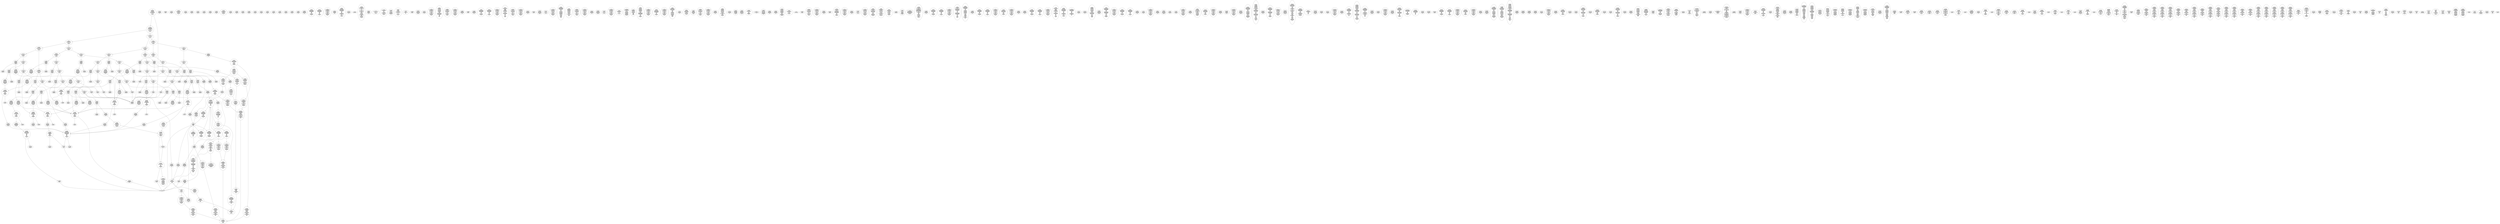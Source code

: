/* Generated by GvGen v.1.0 (https://www.github.com/stricaud/gvgen) */

digraph G {
compound=true;
   node1 [label="[anywhere]"];
   node2 [label="# 0x0
PUSHX Data
PUSHX Data
MSTORE
PUSHX LogicData
CALLDATASIZE
LT
PUSHX Data
JUMPI
"];
   node3 [label="# 0xd
PUSHX Data
CALLDATALOAD
PUSHX BitData
SHR
PUSHX LogicData
GT
PUSHX Data
JUMPI
"];
   node4 [label="# 0x1e
PUSHX LogicData
GT
PUSHX Data
JUMPI
"];
   node5 [label="# 0x29
PUSHX LogicData
GT
PUSHX Data
JUMPI
"];
   node6 [label="# 0x34
PUSHX LogicData
EQ
PUSHX Data
JUMPI
"];
   node7 [label="# 0x3f
PUSHX LogicData
EQ
PUSHX Data
JUMPI
"];
   node8 [label="# 0x4a
PUSHX LogicData
EQ
PUSHX Data
JUMPI
"];
   node9 [label="# 0x55
PUSHX LogicData
EQ
PUSHX Data
JUMPI
"];
   node10 [label="# 0x60
PUSHX Data
JUMP
"];
   node11 [label="# 0x64
JUMPDEST
PUSHX LogicData
EQ
PUSHX Data
JUMPI
"];
   node12 [label="# 0x70
PUSHX LogicData
EQ
PUSHX Data
JUMPI
"];
   node13 [label="# 0x7b
PUSHX LogicData
EQ
PUSHX Data
JUMPI
"];
   node14 [label="# 0x86
PUSHX LogicData
EQ
PUSHX Data
JUMPI
"];
   node15 [label="# 0x91
PUSHX Data
JUMP
"];
   node16 [label="# 0x95
JUMPDEST
PUSHX LogicData
GT
PUSHX Data
JUMPI
"];
   node17 [label="# 0xa1
PUSHX LogicData
EQ
PUSHX Data
JUMPI
"];
   node18 [label="# 0xac
PUSHX LogicData
EQ
PUSHX Data
JUMPI
"];
   node19 [label="# 0xb7
PUSHX LogicData
EQ
PUSHX Data
JUMPI
"];
   node20 [label="# 0xc2
PUSHX LogicData
EQ
PUSHX Data
JUMPI
"];
   node21 [label="# 0xcd
PUSHX Data
JUMP
"];
   node22 [label="# 0xd1
JUMPDEST
PUSHX LogicData
EQ
PUSHX Data
JUMPI
"];
   node23 [label="# 0xdd
PUSHX LogicData
EQ
PUSHX Data
JUMPI
"];
   node24 [label="# 0xe8
PUSHX LogicData
EQ
PUSHX Data
JUMPI
"];
   node25 [label="# 0xf3
PUSHX Data
JUMP
"];
   node26 [label="# 0xf7
JUMPDEST
PUSHX LogicData
GT
PUSHX Data
JUMPI
"];
   node27 [label="# 0x103
PUSHX LogicData
GT
PUSHX Data
JUMPI
"];
   node28 [label="# 0x10e
PUSHX LogicData
EQ
PUSHX Data
JUMPI
"];
   node29 [label="# 0x119
PUSHX LogicData
EQ
PUSHX Data
JUMPI
"];
   node30 [label="# 0x124
PUSHX LogicData
EQ
PUSHX Data
JUMPI
"];
   node31 [label="# 0x12f
PUSHX LogicData
EQ
PUSHX Data
JUMPI
"];
   node32 [label="# 0x13a
PUSHX Data
JUMP
"];
   node33 [label="# 0x13e
JUMPDEST
PUSHX LogicData
EQ
PUSHX Data
JUMPI
"];
   node34 [label="# 0x14a
PUSHX LogicData
EQ
PUSHX Data
JUMPI
"];
   node35 [label="# 0x155
PUSHX LogicData
EQ
PUSHX Data
JUMPI
"];
   node36 [label="# 0x160
PUSHX LogicData
EQ
PUSHX Data
JUMPI
"];
   node37 [label="# 0x16b
PUSHX Data
JUMP
"];
   node38 [label="# 0x16f
JUMPDEST
PUSHX LogicData
GT
PUSHX Data
JUMPI
"];
   node39 [label="# 0x17b
PUSHX LogicData
EQ
PUSHX Data
JUMPI
"];
   node40 [label="# 0x186
PUSHX LogicData
EQ
PUSHX Data
JUMPI
"];
   node41 [label="# 0x191
PUSHX LogicData
EQ
PUSHX Data
JUMPI
"];
   node42 [label="# 0x19c
PUSHX LogicData
EQ
PUSHX Data
JUMPI
"];
   node43 [label="# 0x1a7
PUSHX Data
JUMP
"];
   node44 [label="# 0x1ab
JUMPDEST
PUSHX LogicData
EQ
PUSHX Data
JUMPI
"];
   node45 [label="# 0x1b7
PUSHX LogicData
EQ
PUSHX Data
JUMPI
"];
   node46 [label="# 0x1c2
PUSHX LogicData
EQ
PUSHX Data
JUMPI
"];
   node47 [label="# 0x1cd
JUMPDEST
PUSHX Data
REVERT
"];
   node48 [label="# 0x1d2
JUMPDEST
CALLVALUE
ISZERO
PUSHX Data
JUMPI
"];
   node49 [label="# 0x1da
PUSHX Data
REVERT
"];
   node50 [label="# 0x1de
JUMPDEST
PUSHX Data
PUSHX Data
CALLDATASIZE
PUSHX Data
PUSHX Data
JUMP
"];
   node51 [label="# 0x1ed
JUMPDEST
PUSHX Data
JUMP
"];
   node52 [label="# 0x1f2
JUMPDEST
STOP
"];
   node53 [label="# 0x1f4
JUMPDEST
CALLVALUE
ISZERO
PUSHX Data
JUMPI
"];
   node54 [label="# 0x1fc
PUSHX Data
REVERT
"];
   node55 [label="# 0x200
JUMPDEST
PUSHX Data
PUSHX Data
CALLDATASIZE
PUSHX Data
PUSHX Data
JUMP
"];
   node56 [label="# 0x20f
JUMPDEST
PUSHX Data
JUMP
"];
   node57 [label="# 0x214
JUMPDEST
PUSHX MemData
MLOAD
PUSHX Data
PUSHX Data
JUMP
"];
   node58 [label="# 0x221
JUMPDEST
PUSHX MemData
MLOAD
SUB
RETURN
"];
   node59 [label="# 0x22a
JUMPDEST
CALLVALUE
ISZERO
PUSHX Data
JUMPI
"];
   node60 [label="# 0x232
PUSHX Data
REVERT
"];
   node61 [label="# 0x236
JUMPDEST
PUSHX Data
PUSHX Data
JUMP
"];
   node62 [label="# 0x23f
JUMPDEST
PUSHX MemData
MLOAD
PUSHX Data
PUSHX Data
JUMP
"];
   node63 [label="# 0x24c
JUMPDEST
CALLVALUE
ISZERO
PUSHX Data
JUMPI
"];
   node64 [label="# 0x254
PUSHX Data
REVERT
"];
   node65 [label="# 0x258
JUMPDEST
PUSHX Data
PUSHX Data
CALLDATASIZE
PUSHX Data
PUSHX Data
JUMP
"];
   node66 [label="# 0x267
JUMPDEST
PUSHX Data
JUMP
"];
   node67 [label="# 0x26c
JUMPDEST
PUSHX MemData
MLOAD
PUSHX Data
PUSHX Data
JUMP
"];
   node68 [label="# 0x279
JUMPDEST
CALLVALUE
ISZERO
PUSHX Data
JUMPI
"];
   node69 [label="# 0x281
PUSHX Data
REVERT
"];
   node70 [label="# 0x285
JUMPDEST
PUSHX Data
PUSHX Data
CALLDATASIZE
PUSHX Data
PUSHX Data
JUMP
"];
   node71 [label="# 0x294
JUMPDEST
PUSHX Data
JUMP
"];
   node72 [label="# 0x299
JUMPDEST
CALLVALUE
ISZERO
PUSHX Data
JUMPI
"];
   node73 [label="# 0x2a1
PUSHX Data
REVERT
"];
   node74 [label="# 0x2a5
JUMPDEST
PUSHX Data
PUSHX Data
CALLDATASIZE
PUSHX Data
PUSHX Data
JUMP
"];
   node75 [label="# 0x2b4
JUMPDEST
PUSHX Data
JUMP
"];
   node76 [label="# 0x2b9
JUMPDEST
CALLVALUE
ISZERO
PUSHX Data
JUMPI
"];
   node77 [label="# 0x2c1
PUSHX Data
REVERT
"];
   node78 [label="# 0x2c5
JUMPDEST
PUSHX Data
PUSHX Data
JUMP
"];
   node79 [label="# 0x2ce
JUMPDEST
PUSHX MemData
MLOAD
PUSHX Data
PUSHX Data
JUMP
"];
   node80 [label="# 0x2db
JUMPDEST
CALLVALUE
ISZERO
PUSHX Data
JUMPI
"];
   node81 [label="# 0x2e3
PUSHX Data
REVERT
"];
   node82 [label="# 0x2e7
JUMPDEST
PUSHX Data
PUSHX Data
CALLDATASIZE
PUSHX Data
PUSHX Data
JUMP
"];
   node83 [label="# 0x2f6
JUMPDEST
PUSHX Data
JUMP
"];
   node84 [label="# 0x2fb
JUMPDEST
CALLVALUE
ISZERO
PUSHX Data
JUMPI
"];
   node85 [label="# 0x303
PUSHX Data
REVERT
"];
   node86 [label="# 0x307
JUMPDEST
PUSHX Data
PUSHX Data
CALLDATASIZE
PUSHX Data
PUSHX Data
JUMP
"];
   node87 [label="# 0x316
JUMPDEST
PUSHX Data
JUMP
"];
   node88 [label="# 0x31b
JUMPDEST
CALLVALUE
ISZERO
PUSHX Data
JUMPI
"];
   node89 [label="# 0x323
PUSHX Data
REVERT
"];
   node90 [label="# 0x327
JUMPDEST
PUSHX Data
PUSHX Data
CALLDATASIZE
PUSHX Data
PUSHX Data
JUMP
"];
   node91 [label="# 0x336
JUMPDEST
PUSHX Data
JUMP
"];
   node92 [label="# 0x33b
JUMPDEST
PUSHX MemData
MLOAD
PUSHX Data
PUSHX Data
JUMP
"];
   node93 [label="# 0x349
JUMPDEST
CALLVALUE
ISZERO
PUSHX Data
JUMPI
"];
   node94 [label="# 0x351
PUSHX Data
REVERT
"];
   node95 [label="# 0x355
JUMPDEST
PUSHX Data
PUSHX Data
CALLDATASIZE
PUSHX Data
PUSHX Data
JUMP
"];
   node96 [label="# 0x364
JUMPDEST
PUSHX Data
JUMP
"];
   node97 [label="# 0x369
JUMPDEST
CALLVALUE
ISZERO
PUSHX Data
JUMPI
"];
   node98 [label="# 0x371
PUSHX Data
REVERT
"];
   node99 [label="# 0x375
JUMPDEST
PUSHX Data
PUSHX Data
CALLDATASIZE
PUSHX Data
PUSHX Data
JUMP
"];
   node100 [label="# 0x384
JUMPDEST
PUSHX Data
JUMP
"];
   node101 [label="# 0x389
JUMPDEST
CALLVALUE
ISZERO
PUSHX Data
JUMPI
"];
   node102 [label="# 0x391
PUSHX Data
REVERT
"];
   node103 [label="# 0x395
JUMPDEST
PUSHX Data
PUSHX Data
JUMP
"];
   node104 [label="# 0x39e
JUMPDEST
CALLVALUE
ISZERO
PUSHX Data
JUMPI
"];
   node105 [label="# 0x3a6
PUSHX Data
REVERT
"];
   node106 [label="# 0x3aa
JUMPDEST
PUSHX Data
PUSHX Data
CALLDATASIZE
PUSHX Data
PUSHX Data
JUMP
"];
   node107 [label="# 0x3b9
JUMPDEST
PUSHX Data
JUMP
"];
   node108 [label="# 0x3be
JUMPDEST
CALLVALUE
ISZERO
PUSHX Data
JUMPI
"];
   node109 [label="# 0x3c6
PUSHX Data
REVERT
"];
   node110 [label="# 0x3ca
JUMPDEST
PUSHX Data
PUSHX Data
JUMP
"];
   node111 [label="# 0x3d3
JUMPDEST
CALLVALUE
ISZERO
PUSHX Data
JUMPI
"];
   node112 [label="# 0x3db
PUSHX Data
REVERT
"];
   node113 [label="# 0x3df
JUMPDEST
PUSHX Data
PUSHX Data
CALLDATASIZE
PUSHX Data
PUSHX Data
JUMP
"];
   node114 [label="# 0x3ee
JUMPDEST
PUSHX Data
JUMP
"];
   node115 [label="# 0x3f3
JUMPDEST
CALLVALUE
ISZERO
PUSHX Data
JUMPI
"];
   node116 [label="# 0x3fb
PUSHX Data
REVERT
"];
   node117 [label="# 0x3ff
JUMPDEST
PUSHX Data
PUSHX Data
JUMP
"];
   node118 [label="# 0x408
JUMPDEST
CALLVALUE
ISZERO
PUSHX Data
JUMPI
"];
   node119 [label="# 0x410
PUSHX Data
REVERT
"];
   node120 [label="# 0x414
JUMPDEST
PUSHX Data
PUSHX Data
JUMP
"];
   node121 [label="# 0x41d
JUMPDEST
PUSHX Data
PUSHX Data
JUMP
"];
   node122 [label="# 0x425
JUMPDEST
CALLVALUE
ISZERO
PUSHX Data
JUMPI
"];
   node123 [label="# 0x42d
PUSHX Data
REVERT
"];
   node124 [label="# 0x431
JUMPDEST
PUSHX Data
PUSHX Data
JUMP
"];
   node125 [label="# 0x43a
JUMPDEST
CALLVALUE
ISZERO
PUSHX Data
JUMPI
"];
   node126 [label="# 0x442
PUSHX Data
REVERT
"];
   node127 [label="# 0x446
JUMPDEST
PUSHX Data
PUSHX Data
CALLDATASIZE
PUSHX Data
PUSHX Data
JUMP
"];
   node128 [label="# 0x455
JUMPDEST
PUSHX Data
JUMP
"];
   node129 [label="# 0x45a
JUMPDEST
CALLVALUE
ISZERO
PUSHX Data
JUMPI
"];
   node130 [label="# 0x462
PUSHX Data
REVERT
"];
   node131 [label="# 0x466
JUMPDEST
PUSHX Data
PUSHX Data
CALLDATASIZE
PUSHX Data
PUSHX Data
JUMP
"];
   node132 [label="# 0x475
JUMPDEST
PUSHX Data
JUMP
"];
   node133 [label="# 0x47a
JUMPDEST
CALLVALUE
ISZERO
PUSHX Data
JUMPI
"];
   node134 [label="# 0x482
PUSHX Data
REVERT
"];
   node135 [label="# 0x486
JUMPDEST
PUSHX Data
PUSHX Data
JUMP
"];
   node136 [label="# 0x48f
JUMPDEST
CALLVALUE
ISZERO
PUSHX Data
JUMPI
"];
   node137 [label="# 0x497
PUSHX Data
REVERT
"];
   node138 [label="# 0x49b
JUMPDEST
PUSHX Data
PUSHX Data
JUMP
"];
   node139 [label="# 0x4a4
JUMPDEST
CALLVALUE
ISZERO
PUSHX Data
JUMPI
"];
   node140 [label="# 0x4ac
PUSHX Data
REVERT
"];
   node141 [label="# 0x4b0
JUMPDEST
PUSHX Data
PUSHX Data
CALLDATASIZE
PUSHX Data
PUSHX Data
JUMP
"];
   node142 [label="# 0x4bf
JUMPDEST
PUSHX Data
JUMP
"];
   node143 [label="# 0x4c4
JUMPDEST
CALLVALUE
ISZERO
PUSHX Data
JUMPI
"];
   node144 [label="# 0x4cc
PUSHX Data
REVERT
"];
   node145 [label="# 0x4d0
JUMPDEST
PUSHX Data
PUSHX Data
CALLDATASIZE
PUSHX Data
PUSHX Data
JUMP
"];
   node146 [label="# 0x4df
JUMPDEST
PUSHX Data
JUMP
"];
   node147 [label="# 0x4e4
JUMPDEST
CALLVALUE
ISZERO
PUSHX Data
JUMPI
"];
   node148 [label="# 0x4ec
PUSHX Data
REVERT
"];
   node149 [label="# 0x4f0
JUMPDEST
PUSHX Data
PUSHX Data
CALLDATASIZE
PUSHX Data
PUSHX Data
JUMP
"];
   node150 [label="# 0x4ff
JUMPDEST
PUSHX Data
JUMP
"];
   node151 [label="# 0x504
JUMPDEST
CALLVALUE
ISZERO
PUSHX Data
JUMPI
"];
   node152 [label="# 0x50c
PUSHX Data
REVERT
"];
   node153 [label="# 0x510
JUMPDEST
PUSHX Data
PUSHX Data
CALLDATASIZE
PUSHX Data
PUSHX Data
JUMP
"];
   node154 [label="# 0x51f
JUMPDEST
PUSHX Data
JUMP
"];
   node155 [label="# 0x524
JUMPDEST
CALLVALUE
ISZERO
PUSHX Data
JUMPI
"];
   node156 [label="# 0x52c
PUSHX Data
REVERT
"];
   node157 [label="# 0x530
JUMPDEST
PUSHX Data
PUSHX Data
CALLDATASIZE
PUSHX Data
PUSHX Data
JUMP
"];
   node158 [label="# 0x53f
JUMPDEST
PUSHX Data
JUMP
"];
   node159 [label="# 0x544
JUMPDEST
CALLVALUE
ISZERO
PUSHX Data
JUMPI
"];
   node160 [label="# 0x54c
PUSHX Data
REVERT
"];
   node161 [label="# 0x550
JUMPDEST
PUSHX Data
PUSHX Data
CALLDATASIZE
PUSHX Data
PUSHX Data
JUMP
"];
   node162 [label="# 0x55f
JUMPDEST
PUSHX Data
JUMP
"];
   node163 [label="# 0x564
JUMPDEST
PUSHX Data
PUSHX Data
JUMP
"];
   node164 [label="# 0x56c
JUMPDEST
PUSHX ArithData
PUSHX BitData
PUSHX BitData
SHL
SUB
AND
PUSHX Data
PUSHX Data
JUMP
"];
   node165 [label="# 0x57d
JUMPDEST
PUSHX ArithData
PUSHX BitData
PUSHX BitData
SHL
SUB
AND
EQ
PUSHX Data
JUMPI
"];
   node166 [label="# 0x58c
PUSHX MemData
MLOAD
PUSHX BitData
PUSHX BitData
SHL
MSTORE
PUSHX ArithData
ADD
PUSHX Data
PUSHX Data
JUMP
"];
   node167 [label="# 0x5a3
JUMPDEST
PUSHX MemData
MLOAD
SUB
REVERT
"];
   node168 [label="# 0x5ac
JUMPDEST
PUSHX Data
SSTORE
JUMP
"];
   node169 [label="# 0x5b1
JUMPDEST
PUSHX Data
PUSHX ArithData
PUSHX BitData
PUSHX BitData
SHL
SUB
NOT
AND
PUSHX BitData
PUSHX BitData
SHL
EQ
PUSHX Data
JUMPI
"];
   node170 [label="# 0x5cd
PUSHX Data
PUSHX Data
JUMP
"];
   node171 [label="# 0x5d6
JUMPDEST
"];
   node172 [label="# 0x5d9
JUMPDEST
JUMP
"];
   node173 [label="# 0x5de
JUMPDEST
PUSHX Data
PUSHX StorData
SLOAD
PUSHX Data
PUSHX Data
JUMP
"];
   node174 [label="# 0x5ed
JUMPDEST
PUSHX ArithData
ADD
PUSHX ArithData
DIV
MUL
PUSHX ArithData
ADD
PUSHX MemData
MLOAD
ADD
PUSHX Data
MSTORE
MSTORE
PUSHX ArithData
ADD
SLOAD
PUSHX Data
PUSHX Data
JUMP
"];
   node175 [label="# 0x619
JUMPDEST
ISZERO
PUSHX Data
JUMPI
"];
   node176 [label="# 0x620
PUSHX LogicData
LT
PUSHX Data
JUMPI
"];
   node177 [label="# 0x628
PUSHX ArithData
SLOAD
DIV
MUL
MSTORE
PUSHX ArithData
ADD
PUSHX Data
JUMP
"];
   node178 [label="# 0x63b
JUMPDEST
ADD
PUSHX Data
MSTORE
PUSHX Data
PUSHX Data
SHA3
"];
   node179 [label="# 0x649
JUMPDEST
SLOAD
MSTORE
PUSHX ArithData
ADD
PUSHX ArithData
ADD
GT
PUSHX Data
JUMPI
"];
   node180 [label="# 0x65d
SUB
PUSHX BitData
AND
ADD
"];
   node181 [label="# 0x666
JUMPDEST
JUMP
"];
   node182 [label="# 0x670
JUMPDEST
PUSHX Data
PUSHX Data
PUSHX Data
JUMP
"];
   node183 [label="# 0x67b
JUMPDEST
PUSHX Data
JUMPI
"];
   node184 [label="# 0x680
PUSHX MemData
MLOAD
PUSHX BitData
PUSHX BitData
SHL
MSTORE
PUSHX ArithData
ADD
PUSHX Data
PUSHX Data
JUMP
"];
   node185 [label="# 0x697
JUMPDEST
PUSHX Data
MSTORE
PUSHX Data
PUSHX Data
MSTORE
PUSHX Data
SHA3
SLOAD
PUSHX ArithData
PUSHX BitData
PUSHX BitData
SHL
SUB
AND
JUMP
"];
   node186 [label="# 0x6b3
JUMPDEST
PUSHX StorData
SLOAD
PUSHX BitData
PUSHX BitData
SHL
DIV
PUSHX BitData
AND
PUSHX Data
JUMPI
"];
   node187 [label="# 0x6c5
PUSHX MemData
MLOAD
PUSHX BitData
PUSHX BitData
SHL
MSTORE
PUSHX ArithData
ADD
PUSHX Data
PUSHX Data
JUMP
"];
   node188 [label="# 0x6dc
JUMPDEST
PUSHX Data
PUSHX Data
JUMP
"];
   node189 [label="# 0x6e6
JUMPDEST
JUMP
"];
   node190 [label="# 0x6ea
JUMPDEST
PUSHX Data
PUSHX Data
JUMP
"];
   node191 [label="# 0x6f2
JUMPDEST
PUSHX ArithData
PUSHX BitData
PUSHX BitData
SHL
SUB
AND
PUSHX Data
PUSHX Data
JUMP
"];
   node192 [label="# 0x703
JUMPDEST
PUSHX ArithData
PUSHX BitData
PUSHX BitData
SHL
SUB
AND
EQ
PUSHX Data
JUMPI
"];
   node193 [label="# 0x712
PUSHX MemData
MLOAD
PUSHX BitData
PUSHX BitData
SHL
MSTORE
PUSHX ArithData
ADD
PUSHX Data
PUSHX Data
JUMP
"];
   node194 [label="# 0x729
JUMPDEST
PUSHX StorData
SLOAD
ISZERO
ISZERO
PUSHX BitData
PUSHX BitData
SHL
MUL
PUSHX BitData
PUSHX BitData
SHL
NOT
AND
OR
SSTORE
JUMP
"];
   node195 [label="# 0x747
JUMPDEST
PUSHX StorData
SLOAD
JUMP
"];
   node196 [label="# 0x74d
JUMPDEST
PUSHX StorData
SLOAD
PUSHX BitData
PUSHX BitData
SHL
DIV
PUSHX BitData
AND
PUSHX Data
JUMPI
"];
   node197 [label="# 0x75f
PUSHX MemData
MLOAD
PUSHX BitData
PUSHX BitData
SHL
MSTORE
PUSHX ArithData
ADD
PUSHX Data
PUSHX Data
JUMP
"];
   node198 [label="# 0x776
JUMPDEST
PUSHX Data
PUSHX Data
JUMP
"];
   node199 [label="# 0x781
JUMPDEST
JUMP
"];
   node200 [label="# 0x786
JUMPDEST
PUSHX Data
PUSHX Data
PUSHX Data
JUMP
"];
   node201 [label="# 0x791
JUMPDEST
LT
PUSHX Data
JUMPI
"];
   node202 [label="# 0x798
PUSHX MemData
MLOAD
PUSHX BitData
PUSHX BitData
SHL
MSTORE
PUSHX ArithData
ADD
PUSHX Data
PUSHX Data
JUMP
"];
   node203 [label="# 0x7af
JUMPDEST
PUSHX ArithData
PUSHX BitData
PUSHX BitData
SHL
SUB
AND
PUSHX Data
MSTORE
PUSHX Data
PUSHX Data
MSTORE
PUSHX Data
SHA3
MSTORE
MSTORE
SHA3
SLOAD
JUMP
"];
   node204 [label="# 0x7d8
JUMPDEST
PUSHX Data
PUSHX Data
MSTORE
PUSHX Data
MSTORE
PUSHX Data
SHA3
SLOAD
PUSHX ArithData
ADD
SLOAD
JUMP
"];
   node205 [label="# 0x7f1
JUMPDEST
PUSHX StorData
SLOAD
PUSHX BitData
PUSHX BitData
SHL
DIV
PUSHX BitData
AND
PUSHX Data
JUMPI
"];
   node206 [label="# 0x803
PUSHX MemData
MLOAD
PUSHX BitData
PUSHX BitData
SHL
MSTORE
PUSHX ArithData
ADD
PUSHX Data
PUSHX Data
JUMP
"];
   node207 [label="# 0x81a
JUMPDEST
PUSHX Data
PUSHX Data
JUMP
"];
   node208 [label="# 0x825
JUMPDEST
PUSHX Data
PUSHX Data
PUSHX Data
JUMP
"];
   node209 [label="# 0x82f
JUMPDEST
LT
PUSHX Data
JUMPI
"];
   node210 [label="# 0x836
PUSHX MemData
MLOAD
PUSHX BitData
PUSHX BitData
SHL
MSTORE
PUSHX ArithData
ADD
PUSHX Data
PUSHX Data
JUMP
"];
   node211 [label="# 0x84d
JUMPDEST
PUSHX StorData
SLOAD
LT
PUSHX Data
JUMPI
"];
   node212 [label="# 0x859
PUSHX BitData
PUSHX BitData
SHL
PUSHX Data
MSTORE
PUSHX Data
PUSHX Data
MSTORE
PUSHX Data
PUSHX Data
REVERT
"];
   node213 [label="# 0x86e
JUMPDEST
PUSHX Data
MSTORE
PUSHX Data
PUSHX Data
SHA3
ADD
SLOAD
JUMP
"];
   node214 [label="# 0x880
JUMPDEST
PUSHX StorData
SLOAD
PUSHX BitData
PUSHX BitData
SHL
DIV
PUSHX BitData
AND
JUMP
"];
   node215 [label="# 0x890
JUMPDEST
PUSHX Data
MSTORE
PUSHX Data
PUSHX Data
MSTORE
PUSHX Data
SHA3
SLOAD
PUSHX ArithData
PUSHX BitData
PUSHX BitData
SHL
SUB
AND
PUSHX Data
JUMPI
"];
   node216 [label="# 0x8ae
PUSHX MemData
MLOAD
PUSHX BitData
PUSHX BitData
SHL
MSTORE
PUSHX ArithData
ADD
PUSHX Data
PUSHX Data
JUMP
"];
   node217 [label="# 0x8c5
JUMPDEST
PUSHX StorData
SLOAD
PUSHX ArithData
PUSHX BitData
PUSHX BitData
SHL
SUB
AND
JUMP
"];
   node218 [label="# 0x8d4
JUMPDEST
PUSHX Data
PUSHX ArithData
PUSHX BitData
PUSHX BitData
SHL
SUB
AND
PUSHX Data
JUMPI
"];
   node219 [label="# 0x8e5
PUSHX MemData
MLOAD
PUSHX BitData
PUSHX BitData
SHL
MSTORE
PUSHX ArithData
ADD
PUSHX Data
PUSHX Data
JUMP
"];
   node220 [label="# 0x8fc
JUMPDEST
PUSHX ArithData
PUSHX BitData
PUSHX BitData
SHL
SUB
AND
PUSHX Data
MSTORE
PUSHX Data
PUSHX Data
MSTORE
PUSHX Data
SHA3
SLOAD
JUMP
"];
   node221 [label="# 0x918
JUMPDEST
PUSHX Data
PUSHX Data
JUMP
"];
   node222 [label="# 0x920
JUMPDEST
PUSHX ArithData
PUSHX BitData
PUSHX BitData
SHL
SUB
AND
PUSHX Data
PUSHX Data
JUMP
"];
   node223 [label="# 0x931
JUMPDEST
PUSHX ArithData
PUSHX BitData
PUSHX BitData
SHL
SUB
AND
EQ
PUSHX Data
JUMPI
"];
   node224 [label="# 0x940
PUSHX MemData
MLOAD
PUSHX BitData
PUSHX BitData
SHL
MSTORE
PUSHX ArithData
ADD
PUSHX Data
PUSHX Data
JUMP
"];
   node225 [label="# 0x957
JUMPDEST
PUSHX Data
PUSHX Data
PUSHX Data
JUMP
"];
   node226 [label="# 0x961
JUMPDEST
JUMP
"];
   node227 [label="# 0x963
JUMPDEST
PUSHX StorData
SLOAD
PUSHX ArithData
PUSHX BitData
PUSHX BitData
SHL
SUB
AND
JUMP
"];
   node228 [label="# 0x972
JUMPDEST
PUSHX LogicData
PUSHX StorData
SLOAD
EQ
ISZERO
PUSHX Data
JUMPI
"];
   node229 [label="# 0x97e
PUSHX MemData
MLOAD
PUSHX BitData
PUSHX BitData
SHL
MSTORE
PUSHX ArithData
ADD
PUSHX Data
PUSHX Data
JUMP
"];
   node230 [label="# 0x995
JUMPDEST
PUSHX Data
PUSHX Data
SSTORE
PUSHX LogicData
CALLVALUE
EQ
PUSHX Data
JUMPI
"];
   node231 [label="# 0x9aa
PUSHX MemData
MLOAD
PUSHX BitData
PUSHX BitData
SHL
MSTORE
PUSHX ArithData
ADD
PUSHX Data
PUSHX Data
JUMP
"];
   node232 [label="# 0x9c1
JUMPDEST
PUSHX StorData
SLOAD
PUSHX BitData
PUSHX BitData
SHL
DIV
PUSHX BitData
AND
PUSHX Data
JUMPI
"];
   node233 [label="# 0x9d4
PUSHX Data
PUSHX Data
JUMP
"];
   node234 [label="# 0x9dc
JUMPDEST
PUSHX ArithData
PUSHX BitData
PUSHX BitData
SHL
SUB
AND
PUSHX Data
PUSHX Data
JUMP
"];
   node235 [label="# 0x9ed
JUMPDEST
PUSHX ArithData
PUSHX BitData
PUSHX BitData
SHL
SUB
AND
EQ
"];
   node236 [label="# 0x9f8
JUMPDEST
PUSHX Data
JUMPI
"];
   node237 [label="# 0x9fd
PUSHX MemData
MLOAD
PUSHX BitData
PUSHX BitData
SHL
MSTORE
PUSHX ArithData
ADD
PUSHX Data
PUSHX Data
JUMP
"];
   node238 [label="# 0xa14
JUMPDEST
PUSHX Data
PUSHX Data
PUSHX Data
JUMP
"];
   node239 [label="# 0xa1f
JUMPDEST
LT
PUSHX Data
JUMPI
"];
   node240 [label="# 0xa25
PUSHX MemData
MLOAD
PUSHX BitData
PUSHX BitData
SHL
MSTORE
PUSHX ArithData
ADD
PUSHX Data
PUSHX Data
JUMP
"];
   node241 [label="# 0xa3c
JUMPDEST
PUSHX Data
PUSHX Data
PUSHX Data
JUMP
"];
   node242 [label="# 0xa47
JUMPDEST
PUSHX Data
PUSHX Data
JUMP
"];
   node243 [label="# 0xa4f
JUMPDEST
PUSHX Data
JUMP
"];
   node244 [label="# 0xa54
JUMPDEST
PUSHX Data
PUSHX StorData
PUSHX Data
SLOAD
PUSHX Data
PUSHX Data
JUMP
"];
   node245 [label="# 0xa6e
JUMPDEST
SSTORE
PUSHX Data
PUSHX Data
SSTORE
JUMP
"];
   node246 [label="# 0xa7a
JUMPDEST
PUSHX Data
PUSHX StorData
SLOAD
PUSHX Data
PUSHX Data
JUMP
"];
   node247 [label="# 0xa89
JUMPDEST
PUSHX StorData
SLOAD
PUSHX BitData
PUSHX BitData
SHL
DIV
PUSHX BitData
AND
PUSHX Data
JUMPI
"];
   node248 [label="# 0xa9b
PUSHX MemData
MLOAD
PUSHX BitData
PUSHX BitData
SHL
MSTORE
PUSHX ArithData
ADD
PUSHX Data
PUSHX Data
JUMP
"];
   node249 [label="# 0xab2
JUMPDEST
PUSHX Data
PUSHX Data
JUMP
"];
   node250 [label="# 0xabc
JUMPDEST
PUSHX Data
MSTORE
PUSHX Data
PUSHX Data
MSTORE
PUSHX Data
SHA3
PUSHX ArithData
ADD
SLOAD
PUSHX Data
JUMPI
"];
   node251 [label="# 0xad4
PUSHX Data
PUSHX Data
JUMP
"];
   node252 [label="# 0xadd
JUMPDEST
PUSHX Data
PUSHX Data
NUMBER
PUSHX Data
JUMP
"];
   node253 [label="# 0xae9
JUMPDEST
PUSHX Data
PUSHX Data
PUSHX Data
PUSHX Data
JUMP
"];
   node254 [label="# 0xafa
JUMPDEST
PUSHX StorData
SLOAD
GT
ISZERO
PUSHX Data
JUMPI
"];
   node255 [label="# 0xb07
PUSHX StorData
SLOAD
"];
   node256 [label="# 0xb0b
JUMPDEST
PUSHX Data
PUSHX Data
PUSHX Data
PUSHX Data
PUSHX Data
JUMP
"];
   node257 [label="# 0xb1b
JUMPDEST
PUSHX Data
PUSHX Data
JUMP
"];
   node258 [label="# 0xb25
JUMPDEST
PUSHX Data
PUSHX Data
JUMP
"];
   node259 [label="# 0xb2f
JUMPDEST
PUSHX Data
MSTORE
PUSHX Data
PUSHX Data
MSTORE
PUSHX Data
SHA3
SLOAD
PUSHX Data
PUSHX Data
JUMP
"];
   node260 [label="# 0xb48
JUMPDEST
PUSHX LogicData
LT
ISZERO
PUSHX Data
JUMPI
"];
   node261 [label="# 0xb54
PUSHX Data
"];
   node262 [label="# 0xb57
JUMPDEST
JUMP
"];
   node263 [label="# 0xb60
JUMPDEST
PUSHX StorData
SLOAD
PUSHX BitData
PUSHX BitData
SHL
DIV
PUSHX BitData
AND
JUMP
"];
   node264 [label="# 0xb70
JUMPDEST
PUSHX LogicData
PUSHX StorData
SLOAD
EQ
ISZERO
PUSHX Data
JUMPI
"];
   node265 [label="# 0xb7c
PUSHX MemData
MLOAD
PUSHX BitData
PUSHX BitData
SHL
MSTORE
PUSHX ArithData
ADD
PUSHX Data
PUSHX Data
JUMP
"];
   node266 [label="# 0xb93
JUMPDEST
PUSHX Data
PUSHX Data
SSTORE
PUSHX Data
PUSHX Data
JUMP
"];
   node267 [label="# 0xba0
JUMPDEST
PUSHX ArithData
PUSHX BitData
PUSHX BitData
SHL
SUB
AND
PUSHX Data
PUSHX Data
JUMP
"];
   node268 [label="# 0xbb1
JUMPDEST
PUSHX ArithData
PUSHX BitData
PUSHX BitData
SHL
SUB
AND
EQ
PUSHX Data
JUMPI
"];
   node269 [label="# 0xbc0
PUSHX MemData
MLOAD
PUSHX BitData
PUSHX BitData
SHL
MSTORE
PUSHX ArithData
ADD
PUSHX Data
PUSHX Data
JUMP
"];
   node270 [label="# 0xbd7
JUMPDEST
PUSHX StorData
SLOAD
PUSHX Data
SSTORE
PUSHX MemData
MLOAD
CALLER
ISZERO
PUSHX ArithData
MUL
CALL
ISZERO
ISZERO
PUSHX Data
JUMPI
"];
   node271 [label="# 0xc06
RETURNDATASIZE
PUSHX Data
RETURNDATACOPY
RETURNDATASIZE
PUSHX Data
REVERT
"];
   node272 [label="# 0xc0f
JUMPDEST
PUSHX Data
PUSHX Data
SSTORE
JUMP
"];
   node273 [label="# 0xc18
JUMPDEST
PUSHX StorData
SLOAD
PUSHX BitData
PUSHX BitData
SHL
DIV
PUSHX BitData
AND
PUSHX Data
JUMPI
"];
   node274 [label="# 0xc2a
PUSHX MemData
MLOAD
PUSHX BitData
PUSHX BitData
SHL
MSTORE
PUSHX ArithData
ADD
PUSHX Data
PUSHX Data
JUMP
"];
   node275 [label="# 0xc41
JUMPDEST
PUSHX Data
PUSHX Data
JUMP
"];
   node276 [label="# 0xc4d
JUMPDEST
JUMP
"];
   node277 [label="# 0xc53
JUMPDEST
PUSHX StorData
SLOAD
PUSHX Data
PUSHX ArithData
PUSHX BitData
PUSHX BitData
SHL
SUB
AND
PUSHX Data
JUMPI
"];
   node278 [label="# 0xc67
PUSHX MemData
MLOAD
PUSHX BitData
PUSHX BitData
SHL
MSTORE
PUSHX ArithData
ADD
PUSHX Data
PUSHX Data
JUMP
"];
   node279 [label="# 0xc7e
JUMPDEST
PUSHX Data
PUSHX Data
JUMP
"];
   node280 [label="# 0xc86
JUMPDEST
LT
PUSHX Data
JUMPI
"];
   node281 [label="# 0xc8d
PUSHX MemData
MLOAD
PUSHX BitData
PUSHX BitData
SHL
MSTORE
PUSHX ArithData
ADD
PUSHX Data
PUSHX Data
JUMP
"];
   node282 [label="# 0xca4
JUMPDEST
PUSHX StorData
SLOAD
PUSHX ArithData
PUSHX BitData
PUSHX BitData
SHL
SUB
AND
PUSHX Data
PUSHX Data
PUSHX Data
JUMP
"];
   node283 [label="# 0xcbf
JUMPDEST
PUSHX MemData
MLOAD
PUSHX BitData
AND
PUSHX BitData
SHL
MSTORE
PUSHX ArithData
ADD
PUSHX Data
PUSHX Data
JUMP
"];
   node284 [label="# 0xcdc
JUMPDEST
PUSHX Data
PUSHX MemData
MLOAD
SUB
EXTCODESIZE
ISZERO
ISZERO
PUSHX Data
JUMPI
"];
   node285 [label="# 0xcf0
PUSHX Data
REVERT
"];
   node286 [label="# 0xcf4
JUMPDEST
GAS
STATICCALL
ISZERO
ISZERO
PUSHX Data
JUMPI
"];
   node287 [label="# 0xcff
RETURNDATASIZE
PUSHX Data
RETURNDATACOPY
RETURNDATASIZE
PUSHX Data
REVERT
"];
   node288 [label="# 0xd08
JUMPDEST
PUSHX MemData
MLOAD
RETURNDATASIZE
PUSHX Data
RETURNDATACOPY
PUSHX ArithData
RETURNDATASIZE
ADD
PUSHX BitData
NOT
AND
ADD
PUSHX Data
MSTORE
PUSHX Data
ADD
PUSHX Data
JUMP
"];
   node289 [label="# 0xd30
JUMPDEST
PUSHX Data
PUSHX Data
JUMP
"];
   node290 [label="# 0xd38
JUMPDEST
PUSHX ArithData
PUSHX BitData
PUSHX BitData
SHL
SUB
AND
PUSHX Data
PUSHX Data
JUMP
"];
   node291 [label="# 0xd49
JUMPDEST
PUSHX ArithData
PUSHX BitData
PUSHX BitData
SHL
SUB
AND
EQ
PUSHX Data
JUMPI
"];
   node292 [label="# 0xd58
PUSHX MemData
MLOAD
PUSHX BitData
PUSHX BitData
SHL
MSTORE
PUSHX ArithData
ADD
PUSHX Data
PUSHX Data
JUMP
"];
   node293 [label="# 0xd6f
JUMPDEST
PUSHX StorData
SLOAD
PUSHX ArithData
PUSHX BitData
PUSHX BitData
SHL
SUB
NOT
AND
PUSHX ArithData
PUSHX BitData
PUSHX BitData
SHL
SUB
AND
OR
SSTORE
JUMP
"];
   node294 [label="# 0xd91
JUMPDEST
PUSHX ArithData
PUSHX BitData
PUSHX BitData
SHL
SUB
AND
PUSHX Data
MSTORE
PUSHX Data
PUSHX Data
MSTORE
PUSHX Data
SHA3
AND
MSTORE
MSTORE
SHA3
SLOAD
PUSHX BitData
AND
JUMP
"];
   node295 [label="# 0xdbf
JUMPDEST
PUSHX Data
PUSHX Data
JUMP
"];
   node296 [label="# 0xdc7
JUMPDEST
PUSHX ArithData
PUSHX BitData
PUSHX BitData
SHL
SUB
AND
PUSHX Data
PUSHX Data
JUMP
"];
   node297 [label="# 0xdd8
JUMPDEST
PUSHX ArithData
PUSHX BitData
PUSHX BitData
SHL
SUB
AND
EQ
PUSHX Data
JUMPI
"];
   node298 [label="# 0xde7
PUSHX MemData
MLOAD
PUSHX BitData
PUSHX BitData
SHL
MSTORE
PUSHX ArithData
ADD
PUSHX Data
PUSHX Data
JUMP
"];
   node299 [label="# 0xdfe
JUMPDEST
PUSHX ArithData
PUSHX BitData
PUSHX BitData
SHL
SUB
AND
PUSHX Data
JUMPI
"];
   node300 [label="# 0xe0d
PUSHX MemData
MLOAD
PUSHX BitData
PUSHX BitData
SHL
MSTORE
PUSHX ArithData
ADD
PUSHX Data
PUSHX Data
JUMP
"];
   node301 [label="# 0xe24
JUMPDEST
PUSHX Data
PUSHX Data
JUMP
"];
   node302 [label="# 0xe2d
JUMPDEST
JUMP
"];
   node303 [label="# 0xe30
JUMPDEST
PUSHX Data
PUSHX Data
JUMP
"];
   node304 [label="# 0xe38
JUMPDEST
PUSHX ArithData
PUSHX BitData
PUSHX BitData
SHL
SUB
AND
PUSHX Data
PUSHX Data
JUMP
"];
   node305 [label="# 0xe49
JUMPDEST
PUSHX ArithData
PUSHX BitData
PUSHX BitData
SHL
SUB
AND
EQ
PUSHX Data
JUMPI
"];
   node306 [label="# 0xe58
PUSHX MemData
MLOAD
PUSHX BitData
PUSHX BitData
SHL
MSTORE
PUSHX ArithData
ADD
PUSHX Data
PUSHX Data
JUMP
"];
   node307 [label="# 0xe6f
JUMPDEST
PUSHX StorData
SLOAD
ISZERO
ISZERO
PUSHX BitData
PUSHX BitData
SHL
MUL
PUSHX BitData
PUSHX BitData
SHL
NOT
AND
OR
SSTORE
JUMP
"];
   node308 [label="# 0xe8d
JUMPDEST
CALLER
JUMP
"];
   node309 [label="# 0xe91
JUMPDEST
PUSHX Data
PUSHX ArithData
PUSHX BitData
PUSHX BitData
SHL
SUB
NOT
AND
PUSHX BitData
PUSHX BitData
SHL
EQ
PUSHX Data
JUMPI
"];
   node310 [label="# 0xead
PUSHX ArithData
PUSHX BitData
PUSHX BitData
SHL
SUB
NOT
AND
PUSHX BitData
PUSHX BitData
SHL
EQ
"];
   node311 [label="# 0xec2
JUMPDEST
PUSHX Data
JUMPI
"];
   node312 [label="# 0xec8
PUSHX Data
PUSHX Data
JUMP
"];
   node313 [label="# 0xed1
JUMPDEST
PUSHX Data
MSTORE
PUSHX Data
PUSHX Data
MSTORE
PUSHX Data
SHA3
SLOAD
PUSHX ArithData
PUSHX BitData
PUSHX BitData
SHL
SUB
AND
ISZERO
ISZERO
JUMP
"];
   node314 [label="# 0xeee
JUMPDEST
PUSHX Data
PUSHX Data
PUSHX Data
JUMP
"];
   node315 [label="# 0xef9
JUMPDEST
PUSHX ArithData
PUSHX BitData
PUSHX BitData
SHL
SUB
AND
PUSHX ArithData
PUSHX BitData
PUSHX BitData
SHL
SUB
AND
EQ
ISZERO
PUSHX Data
JUMPI
"];
   node316 [label="# 0xf16
PUSHX MemData
MLOAD
PUSHX BitData
PUSHX BitData
SHL
MSTORE
PUSHX ArithData
ADD
PUSHX Data
PUSHX Data
JUMP
"];
   node317 [label="# 0xf2d
JUMPDEST
PUSHX ArithData
PUSHX BitData
PUSHX BitData
SHL
SUB
AND
PUSHX Data
PUSHX Data
JUMP
"];
   node318 [label="# 0xf3f
JUMPDEST
PUSHX ArithData
PUSHX BitData
PUSHX BitData
SHL
SUB
AND
EQ
PUSHX Data
JUMPI
"];
   node319 [label="# 0xf4f
PUSHX Data
PUSHX Data
PUSHX Data
JUMP
"];
   node320 [label="# 0xf5b
JUMPDEST
PUSHX Data
JUMPI
"];
   node321 [label="# 0xf60
PUSHX MemData
MLOAD
PUSHX BitData
PUSHX BitData
SHL
MSTORE
PUSHX ArithData
ADD
PUSHX Data
PUSHX Data
JUMP
"];
   node322 [label="# 0xf77
JUMPDEST
PUSHX Data
PUSHX Data
JUMP
"];
   node323 [label="# 0xf81
JUMPDEST
PUSHX Data
PUSHX Data
PUSHX Data
JUMP
"];
   node324 [label="# 0xf8c
JUMPDEST
PUSHX Data
JUMP
"];
   node325 [label="# 0xf92
JUMPDEST
PUSHX Data
JUMPI
"];
   node326 [label="# 0xf97
PUSHX MemData
MLOAD
PUSHX BitData
PUSHX BitData
SHL
MSTORE
PUSHX ArithData
ADD
PUSHX Data
PUSHX Data
JUMP
"];
   node327 [label="# 0xfae
JUMPDEST
PUSHX Data
PUSHX Data
JUMP
"];
   node328 [label="# 0xfb9
JUMPDEST
PUSHX Data
PUSHX MemData
MLOAD
PUSHX ArithData
ADD
PUSHX Data
MSTORE
PUSHX Data
MSTORE
PUSHX Data
JUMP
"];
   node329 [label="# 0xfd4
JUMPDEST
PUSHX StorData
SLOAD
PUSHX ArithData
PUSHX BitData
PUSHX BitData
SHL
SUB
AND
PUSHX ArithData
PUSHX BitData
PUSHX BitData
SHL
SUB
NOT
AND
OR
SSTORE
PUSHX MemData
MLOAD
AND
PUSHX Data
PUSHX Data
LOGX
JUMP
"];
   node330 [label="# 0x1026
JUMPDEST
PUSHX ArithData
PUSHX BitData
PUSHX BitData
SHL
SUB
AND
PUSHX Data
JUMPI
"];
   node331 [label="# 0x1035
PUSHX MemData
MLOAD
PUSHX BitData
PUSHX BitData
SHL
MSTORE
PUSHX ArithData
ADD
PUSHX Data
PUSHX Data
JUMP
"];
   node332 [label="# 0x104c
JUMPDEST
PUSHX Data
PUSHX Data
JUMP
"];
   node333 [label="# 0x1055
JUMPDEST
ISZERO
PUSHX Data
JUMPI
"];
   node334 [label="# 0x105b
PUSHX MemData
MLOAD
PUSHX BitData
PUSHX BitData
SHL
MSTORE
PUSHX ArithData
ADD
PUSHX Data
PUSHX Data
JUMP
"];
   node335 [label="# 0x1072
JUMPDEST
PUSHX Data
PUSHX Data
PUSHX Data
JUMP
"];
   node336 [label="# 0x107e
JUMPDEST
PUSHX ArithData
PUSHX BitData
PUSHX BitData
SHL
SUB
AND
PUSHX Data
MSTORE
PUSHX Data
PUSHX Data
MSTORE
PUSHX Data
SHA3
SLOAD
PUSHX Data
PUSHX Data
PUSHX Data
JUMP
"];
   node337 [label="# 0x10a7
JUMPDEST
SSTORE
PUSHX Data
MSTORE
PUSHX Data
PUSHX Data
MSTORE
PUSHX MemData
SHA3
SLOAD
PUSHX ArithData
PUSHX BitData
PUSHX BitData
SHL
SUB
NOT
AND
PUSHX ArithData
PUSHX BitData
PUSHX BitData
SHL
SUB
AND
OR
SSTORE
MLOAD
PUSHX Data
LOGX
JUMP
"];
   node338 [label="# 0x1105
JUMPDEST
PUSHX Data
PUSHX Data
JUMP
"];
   node339 [label="# 0x110d
JUMPDEST
PUSHX ArithData
PUSHX BitData
PUSHX BitData
SHL
SUB
AND
PUSHX ArithData
PUSHX BitData
PUSHX BitData
SHL
SUB
AND
EQ
ISZERO
PUSHX Data
JUMPI
"];
   node340 [label="# 0x1127
PUSHX MemData
MLOAD
PUSHX BitData
PUSHX BitData
SHL
MSTORE
PUSHX ArithData
ADD
PUSHX Data
PUSHX Data
JUMP
"];
   node341 [label="# 0x113e
JUMPDEST
PUSHX Data
PUSHX Data
PUSHX Data
PUSHX Data
JUMP
"];
   node342 [label="# 0x114b
JUMPDEST
PUSHX ArithData
PUSHX BitData
PUSHX BitData
SHL
SUB
AND
MSTORE
PUSHX ArithData
ADD
MSTORE
PUSHX ArithData
ADD
PUSHX Data
SHA3
AND
MSTORE
MSTORE
SHA3
SLOAD
PUSHX BitData
NOT
AND
ISZERO
ISZERO
OR
SSTORE
PUSHX Data
PUSHX Data
JUMP
"];
   node343 [label="# 0x118f
JUMPDEST
PUSHX ArithData
PUSHX BitData
PUSHX BitData
SHL
SUB
AND
PUSHX Data
PUSHX MemData
MLOAD
PUSHX Data
PUSHX Data
JUMP
"];
   node344 [label="# 0x11c7
JUMPDEST
PUSHX MemData
MLOAD
SUB
LOGX
JUMP
"];
   node345 [label="# 0x11d3
JUMPDEST
PUSHX Data
PUSHX Data
PUSHX Data
JUMP
"];
   node346 [label="# 0x11de
JUMPDEST
PUSHX Data
JUMP
"];
   node347 [label="# 0x11e4
JUMPDEST
PUSHX Data
JUMPI
"];
   node348 [label="# 0x11e9
PUSHX MemData
MLOAD
PUSHX BitData
PUSHX BitData
SHL
MSTORE
PUSHX ArithData
ADD
PUSHX Data
PUSHX Data
JUMP
"];
   node349 [label="# 0x1200
JUMPDEST
PUSHX Data
PUSHX Data
JUMP
"];
   node350 [label="# 0x120c
JUMPDEST
PUSHX ArithData
PUSHX BitData
PUSHX BitData
SHL
SUB
NOT
AND
PUSHX BitData
PUSHX BitData
SHL
EQ
JUMP
"];
   node351 [label="# 0x1225
JUMPDEST
PUSHX Data
MSTORE
PUSHX Data
PUSHX Data
MSTORE
PUSHX Data
SHA3
SLOAD
PUSHX ArithData
PUSHX BitData
PUSHX BitData
SHL
SUB
NOT
AND
PUSHX ArithData
PUSHX BitData
PUSHX BitData
SHL
SUB
AND
OR
SSTORE
PUSHX Data
PUSHX Data
JUMP
"];
   node352 [label="# 0x125a
JUMPDEST
PUSHX ArithData
PUSHX BitData
PUSHX BitData
SHL
SUB
AND
PUSHX Data
PUSHX MemData
MLOAD
PUSHX MemData
MLOAD
SUB
LOGX
JUMP
"];
   node353 [label="# 0x1293
JUMPDEST
PUSHX Data
PUSHX Data
PUSHX Data
JUMP
"];
   node354 [label="# 0x129e
JUMPDEST
PUSHX Data
JUMPI
"];
   node355 [label="# 0x12a3
PUSHX MemData
MLOAD
PUSHX BitData
PUSHX BitData
SHL
MSTORE
PUSHX ArithData
ADD
PUSHX Data
PUSHX Data
JUMP
"];
   node356 [label="# 0x12ba
JUMPDEST
PUSHX Data
PUSHX Data
PUSHX Data
JUMP
"];
   node357 [label="# 0x12c5
JUMPDEST
PUSHX ArithData
PUSHX BitData
PUSHX BitData
SHL
SUB
AND
PUSHX ArithData
PUSHX BitData
PUSHX BitData
SHL
SUB
AND
EQ
PUSHX Data
JUMPI
"];
   node358 [label="# 0x12e2
PUSHX ArithData
PUSHX BitData
PUSHX BitData
SHL
SUB
AND
PUSHX Data
PUSHX Data
JUMP
"];
   node359 [label="# 0x12f5
JUMPDEST
PUSHX ArithData
PUSHX BitData
PUSHX BitData
SHL
SUB
AND
EQ
"];
   node360 [label="# 0x1300
JUMPDEST
PUSHX Data
JUMPI
"];
   node361 [label="# 0x1306
PUSHX Data
PUSHX Data
JUMP
"];
   node362 [label="# 0x1310
JUMPDEST
JUMP
"];
   node363 [label="# 0x1318
JUMPDEST
PUSHX ArithData
PUSHX BitData
PUSHX BitData
SHL
SUB
AND
PUSHX Data
PUSHX Data
JUMP
"];
   node364 [label="# 0x132b
JUMPDEST
PUSHX ArithData
PUSHX BitData
PUSHX BitData
SHL
SUB
AND
EQ
PUSHX Data
JUMPI
"];
   node365 [label="# 0x133a
PUSHX MemData
MLOAD
PUSHX BitData
PUSHX BitData
SHL
MSTORE
PUSHX ArithData
ADD
PUSHX Data
PUSHX Data
JUMP
"];
   node366 [label="# 0x1351
JUMPDEST
PUSHX ArithData
PUSHX BitData
PUSHX BitData
SHL
SUB
AND
PUSHX Data
JUMPI
"];
   node367 [label="# 0x1360
PUSHX MemData
MLOAD
PUSHX BitData
PUSHX BitData
SHL
MSTORE
PUSHX ArithData
ADD
PUSHX Data
PUSHX Data
JUMP
"];
   node368 [label="# 0x1377
JUMPDEST
PUSHX Data
PUSHX Data
JUMP
"];
   node369 [label="# 0x1382
JUMPDEST
PUSHX Data
PUSHX Data
PUSHX Data
JUMP
"];
   node370 [label="# 0x138d
JUMPDEST
PUSHX ArithData
PUSHX BitData
PUSHX BitData
SHL
SUB
AND
PUSHX Data
MSTORE
PUSHX Data
PUSHX Data
MSTORE
PUSHX Data
SHA3
SLOAD
PUSHX Data
PUSHX Data
PUSHX Data
JUMP
"];
   node371 [label="# 0x13b6
JUMPDEST
SSTORE
PUSHX ArithData
PUSHX BitData
PUSHX BitData
SHL
SUB
AND
PUSHX Data
MSTORE
PUSHX Data
PUSHX Data
MSTORE
PUSHX Data
SHA3
SLOAD
PUSHX Data
PUSHX Data
PUSHX Data
JUMP
"];
   node372 [label="# 0x13e4
JUMPDEST
SSTORE
PUSHX Data
MSTORE
PUSHX Data
PUSHX Data
MSTORE
PUSHX MemData
SHA3
SLOAD
PUSHX ArithData
PUSHX BitData
PUSHX BitData
SHL
SUB
NOT
AND
PUSHX ArithData
PUSHX BitData
PUSHX BitData
SHL
SUB
AND
OR
SSTORE
MLOAD
AND
PUSHX Data
LOGX
JUMP
"];
   node373 [label="# 0x1445
JUMPDEST
PUSHX Data
PUSHX Data
JUMP
"];
   node374 [label="# 0x1450
JUMPDEST
PUSHX Data
PUSHX Data
JUMP
"];
   node375 [label="# 0x1459
JUMPDEST
PUSHX Data
PUSHX Data
JUMP
"];
   node376 [label="# 0x1464
JUMPDEST
PUSHX Data
PUSHX Data
JUMP
"];
   node377 [label="# 0x1470
JUMPDEST
PUSHX Data
JUMPI
"];
   node378 [label="# 0x1475
PUSHX MemData
MLOAD
PUSHX BitData
PUSHX BitData
SHL
MSTORE
PUSHX ArithData
ADD
PUSHX Data
PUSHX Data
JUMP
"];
   node379 [label="# 0x148c
JUMPDEST
PUSHX Data
PUSHX Data
JUMP
"];
   node380 [label="# 0x1497
JUMPDEST
PUSHX ArithData
PUSHX BitData
PUSHX BitData
SHL
SUB
AND
PUSHX Data
JUMPI
"];
   node381 [label="# 0x14a6
PUSHX Data
PUSHX Data
JUMP
"];
   node382 [label="# 0x14ae
JUMPDEST
PUSHX Data
JUMP
"];
   node383 [label="# 0x14b3
JUMPDEST
PUSHX ArithData
PUSHX BitData
PUSHX BitData
SHL
SUB
AND
PUSHX ArithData
PUSHX BitData
PUSHX BitData
SHL
SUB
AND
EQ
PUSHX Data
JUMPI
"];
   node384 [label="# 0x14cd
PUSHX Data
PUSHX Data
JUMP
"];
   node385 [label="# 0x14d6
JUMPDEST
PUSHX ArithData
PUSHX BitData
PUSHX BitData
SHL
SUB
AND
PUSHX Data
JUMPI
"];
   node386 [label="# 0x14e5
PUSHX Data
PUSHX Data
JUMP
"];
   node387 [label="# 0x14ed
JUMPDEST
PUSHX Data
JUMP
"];
   node388 [label="# 0x14f2
JUMPDEST
PUSHX ArithData
PUSHX BitData
PUSHX BitData
SHL
SUB
AND
PUSHX ArithData
PUSHX BitData
PUSHX BitData
SHL
SUB
AND
EQ
PUSHX Data
JUMPI
"];
   node389 [label="# 0x150c
PUSHX Data
PUSHX Data
JUMP
"];
   node390 [label="# 0x1515
JUMPDEST
PUSHX Data
PUSHX Data
JUMP
"];
   node391 [label="# 0x151e
JUMPDEST
PUSHX Data
MSTORE
PUSHX Data
PUSHX Data
MSTORE
PUSHX Data
SHA3
SSTORE
NUMBER
PUSHX ArithData
ADD
SSTORE
JUMP
"];
   node392 [label="# 0x1539
JUMPDEST
PUSHX Data
PUSHX Data
PUSHX ArithData
PUSHX BitData
PUSHX BitData
SHL
SUB
AND
PUSHX Data
JUMP
"];
   node393 [label="# 0x154d
JUMPDEST
ISZERO
PUSHX Data
JUMPI
"];
   node394 [label="# 0x1553
PUSHX ArithData
PUSHX BitData
PUSHX BitData
SHL
SUB
AND
PUSHX Data
PUSHX Data
PUSHX Data
JUMP
"];
   node395 [label="# 0x1569
JUMPDEST
PUSHX MemData
MLOAD
PUSHX BitData
AND
PUSHX BitData
SHL
MSTORE
PUSHX ArithData
ADD
PUSHX Data
PUSHX Data
JUMP
"];
   node396 [label="# 0x158b
JUMPDEST
PUSHX Data
PUSHX MemData
MLOAD
SUB
PUSHX Data
EXTCODESIZE
ISZERO
ISZERO
PUSHX Data
JUMPI
"];
   node397 [label="# 0x15a1
PUSHX Data
REVERT
"];
   node398 [label="# 0x15a5
JUMPDEST
GAS
CALL
ISZERO
PUSHX Data
JUMPI
"];
   node399 [label="# 0x15b3
PUSHX MemData
MLOAD
PUSHX ArithData
RETURNDATASIZE
ADD
PUSHX BitData
NOT
AND
ADD
MSTORE
PUSHX Data
ADD
PUSHX Data
JUMP
"];
   node400 [label="# 0x15d2
JUMPDEST
PUSHX Data
"];
   node401 [label="# 0x15d5
JUMPDEST
PUSHX Data
JUMPI
"];
   node402 [label="# 0x15da
RETURNDATASIZE
ISZERO
PUSHX Data
JUMPI
"];
   node403 [label="# 0x15e2
PUSHX MemData
MLOAD
PUSHX BitData
NOT
PUSHX ArithData
RETURNDATASIZE
ADD
AND
ADD
PUSHX Data
MSTORE
RETURNDATASIZE
MSTORE
RETURNDATASIZE
PUSHX Data
PUSHX ArithData
ADD
RETURNDATACOPY
PUSHX Data
JUMP
"];
   node404 [label="# 0x1603
JUMPDEST
PUSHX Data
"];
   node405 [label="# 0x1608
JUMPDEST
MLOAD
PUSHX Data
JUMPI
"];
   node406 [label="# 0x1610
PUSHX MemData
MLOAD
PUSHX BitData
PUSHX BitData
SHL
MSTORE
PUSHX ArithData
ADD
PUSHX Data
PUSHX Data
JUMP
"];
   node407 [label="# 0x1627
JUMPDEST
MLOAD
PUSHX ArithData
ADD
REVERT
"];
   node408 [label="# 0x162f
JUMPDEST
PUSHX ArithData
PUSHX BitData
PUSHX BitData
SHL
SUB
NOT
AND
PUSHX BitData
PUSHX BitData
SHL
EQ
PUSHX Data
JUMP
"];
   node409 [label="# 0x1649
JUMPDEST
PUSHX Data
JUMP
"];
   node410 [label="# 0x1654
JUMPDEST
PUSHX StorData
SLOAD
PUSHX Data
MSTORE
PUSHX Data
PUSHX Data
MSTORE
PUSHX Data
SHA3
SSTORE
PUSHX ArithData
ADD
SSTORE
MSTORE
PUSHX ArithData
ADD
SSTORE
JUMP
"];
   node411 [label="# 0x1698
JUMPDEST
PUSHX Data
PUSHX Data
PUSHX Data
PUSHX Data
JUMP
"];
   node412 [label="# 0x16a5
JUMPDEST
PUSHX Data
PUSHX Data
JUMP
"];
   node413 [label="# 0x16af
JUMPDEST
PUSHX Data
MSTORE
PUSHX Data
PUSHX Data
MSTORE
PUSHX Data
SHA3
SLOAD
EQ
PUSHX Data
JUMPI
"];
   node414 [label="# 0x16c9
PUSHX ArithData
PUSHX BitData
PUSHX BitData
SHL
SUB
AND
PUSHX Data
MSTORE
PUSHX Data
PUSHX Data
MSTORE
PUSHX Data
SHA3
MSTORE
MSTORE
SHA3
SLOAD
MSTORE
SHA3
SSTORE
MSTORE
PUSHX Data
MSTORE
SHA3
SSTORE
"];
   node415 [label="# 0x1702
JUMPDEST
PUSHX Data
MSTORE
PUSHX Data
PUSHX Data
MSTORE
PUSHX Data
SHA3
SSTORE
PUSHX ArithData
PUSHX BitData
PUSHX BitData
SHL
SUB
AND
MSTORE
PUSHX Data
MSTORE
SHA3
MSTORE
MSTORE
SHA3
SSTORE
JUMP
"];
   node416 [label="# 0x1735
JUMPDEST
PUSHX StorData
SLOAD
PUSHX Data
PUSHX Data
PUSHX Data
PUSHX Data
JUMP
"];
   node417 [label="# 0x1747
JUMPDEST
PUSHX Data
MSTORE
PUSHX Data
PUSHX Data
MSTORE
PUSHX Data
SHA3
SLOAD
PUSHX StorData
SLOAD
LT
PUSHX Data
JUMPI
"];
   node418 [label="# 0x1768
PUSHX BitData
PUSHX BitData
SHL
PUSHX Data
MSTORE
PUSHX Data
PUSHX Data
MSTORE
PUSHX Data
PUSHX Data
REVERT
"];
   node419 [label="# 0x177d
JUMPDEST
PUSHX Data
MSTORE
PUSHX Data
PUSHX Data
SHA3
ADD
SLOAD
PUSHX StorData
SLOAD
LT
PUSHX Data
JUMPI
"];
   node420 [label="# 0x1797
PUSHX BitData
PUSHX BitData
SHL
PUSHX Data
MSTORE
PUSHX Data
PUSHX Data
MSTORE
PUSHX Data
PUSHX Data
REVERT
"];
   node421 [label="# 0x17ac
JUMPDEST
PUSHX Data
MSTORE
PUSHX Data
SHA3
ADD
SSTORE
MSTORE
PUSHX Data
MSTORE
PUSHX Data
SHA3
SSTORE
MSTORE
SHA3
SSTORE
PUSHX StorData
SLOAD
PUSHX Data
JUMPI
"];
   node422 [label="# 0x17dd
PUSHX BitData
PUSHX BitData
SHL
PUSHX Data
MSTORE
PUSHX Data
PUSHX Data
MSTORE
PUSHX Data
PUSHX Data
REVERT
"];
   node423 [label="# 0x17f2
JUMPDEST
PUSHX ArithData
SUB
PUSHX Data
MSTORE
PUSHX Data
PUSHX Data
SHA3
ADD
PUSHX Data
SSTORE
SSTORE
JUMP
"];
   node424 [label="# 0x180e
JUMPDEST
PUSHX Data
PUSHX Data
PUSHX Data
JUMP
"];
   node425 [label="# 0x1819
JUMPDEST
PUSHX ArithData
PUSHX BitData
PUSHX BitData
SHL
SUB
AND
PUSHX Data
MSTORE
PUSHX Data
PUSHX Data
MSTORE
PUSHX Data
SHA3
MSTORE
MSTORE
SHA3
SSTORE
MSTORE
PUSHX Data
MSTORE
SHA3
SSTORE
JUMP
"];
   node426 [label="# 0x1852
JUMPDEST
EXTCODESIZE
ISZERO
ISZERO
JUMP
"];
   node427 [label="# 0x1858
JUMPDEST
CALLDATALOAD
PUSHX ArithData
PUSHX BitData
PUSHX BitData
SHL
SUB
AND
EQ
PUSHX Data
JUMPI
"];
   node428 [label="# 0x186b
PUSHX Data
REVERT
"];
   node429 [label="# 0x186f
JUMPDEST
CALLDATALOAD
ISZERO
ISZERO
EQ
PUSHX Data
JUMPI
"];
   node430 [label="# 0x187b
PUSHX Data
REVERT
"];
   node431 [label="# 0x187f
JUMPDEST
PUSHX Data
PUSHX LogicData
SUB
SLT
ISZERO
PUSHX Data
JUMPI
"];
   node432 [label="# 0x188d
REVERT
"];
   node433 [label="# 0x1890
JUMPDEST
PUSHX Data
PUSHX Data
JUMP
"];
   node434 [label="# 0x1899
JUMPDEST
JUMP
"];
   node435 [label="# 0x18a0
JUMPDEST
PUSHX Data
PUSHX LogicData
SUB
SLT
ISZERO
PUSHX Data
JUMPI
"];
   node436 [label="# 0x18af
REVERT
"];
   node437 [label="# 0x18b2
JUMPDEST
PUSHX Data
PUSHX Data
JUMP
"];
   node438 [label="# 0x18bb
JUMPDEST
PUSHX Data
PUSHX ArithData
ADD
PUSHX Data
JUMP
"];
   node439 [label="# 0x18c9
JUMPDEST
JUMP
"];
   node440 [label="# 0x18d2
JUMPDEST
PUSHX Data
PUSHX Data
PUSHX LogicData
SUB
SLT
ISZERO
PUSHX Data
JUMPI
"];
   node441 [label="# 0x18e3
REVERT
"];
   node442 [label="# 0x18e6
JUMPDEST
PUSHX Data
PUSHX Data
JUMP
"];
   node443 [label="# 0x18ef
JUMPDEST
PUSHX Data
PUSHX ArithData
ADD
PUSHX Data
JUMP
"];
   node444 [label="# 0x18fd
JUMPDEST
PUSHX ArithData
ADD
CALLDATALOAD
JUMP
"];
   node445 [label="# 0x190d
JUMPDEST
PUSHX Data
PUSHX Data
PUSHX LogicData
SUB
SLT
ISZERO
PUSHX Data
JUMPI
"];
   node446 [label="# 0x191f
REVERT
"];
   node447 [label="# 0x1922
JUMPDEST
PUSHX Data
PUSHX Data
JUMP
"];
   node448 [label="# 0x192b
JUMPDEST
PUSHX Data
PUSHX ArithData
ADD
PUSHX Data
JUMP
"];
   node449 [label="# 0x1939
JUMPDEST
PUSHX ArithData
ADD
CALLDATALOAD
PUSHX ArithData
ADD
CALLDATALOAD
PUSHX LogicData
GT
ISZERO
PUSHX Data
JUMPI
"];
   node450 [label="# 0x1958
REVERT
"];
   node451 [label="# 0x195b
JUMPDEST
ADD
PUSHX ArithData
ADD
SGT
PUSHX Data
JUMPI
"];
   node452 [label="# 0x1968
REVERT
"];
   node453 [label="# 0x196b
JUMPDEST
CALLDATALOAD
PUSHX Data
PUSHX Data
PUSHX Data
JUMP
"];
   node454 [label="# 0x1979
JUMPDEST
PUSHX Data
JUMP
"];
   node455 [label="# 0x197e
JUMPDEST
MSTORE
PUSHX ArithData
ADD
ADD
GT
ISZERO
PUSHX Data
JUMPI
"];
   node456 [label="# 0x198f
REVERT
"];
   node457 [label="# 0x1992
JUMPDEST
PUSHX ArithData
ADD
PUSHX ArithData
ADD
CALLDATACOPY
ADD
PUSHX ArithData
ADD
MSTORE
JUMP
"];
   node458 [label="# 0x19b0
JUMPDEST
PUSHX Data
PUSHX LogicData
SUB
SLT
ISZERO
PUSHX Data
JUMPI
"];
   node459 [label="# 0x19bf
REVERT
"];
   node460 [label="# 0x19c2
JUMPDEST
PUSHX Data
PUSHX Data
JUMP
"];
   node461 [label="# 0x19cb
JUMPDEST
PUSHX Data
PUSHX ArithData
ADD
PUSHX Data
JUMP
"];
   node462 [label="# 0x19d9
JUMPDEST
PUSHX Data
PUSHX LogicData
SUB
SLT
ISZERO
PUSHX Data
JUMPI
"];
   node463 [label="# 0x19e8
REVERT
"];
   node464 [label="# 0x19eb
JUMPDEST
PUSHX Data
PUSHX Data
JUMP
"];
   node465 [label="# 0x19f4
JUMPDEST
PUSHX ArithData
ADD
CALLDATALOAD
JUMP
"];
   node466 [label="# 0x1a02
JUMPDEST
PUSHX Data
PUSHX LogicData
SUB
SLT
ISZERO
PUSHX Data
JUMPI
"];
   node467 [label="# 0x1a10
REVERT
"];
   node468 [label="# 0x1a13
JUMPDEST
PUSHX Data
PUSHX Data
JUMP
"];
   node469 [label="# 0x1a1c
JUMPDEST
PUSHX Data
PUSHX LogicData
SUB
SLT
ISZERO
PUSHX Data
JUMPI
"];
   node470 [label="# 0x1a2a
REVERT
"];
   node471 [label="# 0x1a2d
JUMPDEST
CALLDATALOAD
PUSHX Data
PUSHX Data
JUMP
"];
   node472 [label="# 0x1a38
JUMPDEST
PUSHX Data
PUSHX LogicData
SUB
SLT
ISZERO
PUSHX Data
JUMPI
"];
   node473 [label="# 0x1a46
REVERT
"];
   node474 [label="# 0x1a49
JUMPDEST
MLOAD
PUSHX Data
PUSHX Data
JUMP
"];
   node475 [label="# 0x1a54
JUMPDEST
PUSHX Data
PUSHX LogicData
SUB
SLT
ISZERO
PUSHX Data
JUMPI
"];
   node476 [label="# 0x1a62
REVERT
"];
   node477 [label="# 0x1a65
JUMPDEST
MLOAD
PUSHX LogicData
GT
ISZERO
PUSHX Data
JUMPI
"];
   node478 [label="# 0x1a78
REVERT
"];
   node479 [label="# 0x1a7b
JUMPDEST
ADD
PUSHX ArithData
ADD
SGT
PUSHX Data
JUMPI
"];
   node480 [label="# 0x1a88
REVERT
"];
   node481 [label="# 0x1a8b
JUMPDEST
MLOAD
PUSHX Data
PUSHX Data
PUSHX Data
JUMP
"];
   node482 [label="# 0x1a99
JUMPDEST
MSTORE
PUSHX ArithData
ADD
ADD
GT
ISZERO
PUSHX Data
JUMPI
"];
   node483 [label="# 0x1aaa
REVERT
"];
   node484 [label="# 0x1aad
JUMPDEST
PUSHX Data
PUSHX ArithData
ADD
PUSHX ArithData
ADD
PUSHX Data
JUMP
"];
   node485 [label="# 0x1abe
JUMPDEST
PUSHX Data
PUSHX LogicData
SUB
SLT
ISZERO
PUSHX Data
JUMPI
"];
   node486 [label="# 0x1acc
REVERT
"];
   node487 [label="# 0x1acf
JUMPDEST
CALLDATALOAD
JUMP
"];
   node488 [label="# 0x1ad6
JUMPDEST
PUSHX Data
MLOAD
MSTORE
PUSHX Data
PUSHX ArithData
ADD
PUSHX ArithData
ADD
PUSHX Data
JUMP
"];
   node489 [label="# 0x1aee
JUMPDEST
PUSHX ArithData
ADD
PUSHX BitData
NOT
AND
ADD
PUSHX ArithData
ADD
JUMP
"];
   node490 [label="# 0x1b02
JUMPDEST
PUSHX ArithData
PUSHX BitData
PUSHX BitData
SHL
SUB
AND
MSTORE
PUSHX ArithData
ADD
JUMP
"];
   node491 [label="# 0x1b16
JUMPDEST
PUSHX ArithData
PUSHX BitData
PUSHX BitData
SHL
SUB
AND
MSTORE
AND
PUSHX ArithData
ADD
MSTORE
PUSHX ArithData
ADD
MSTORE
PUSHX ArithData
PUSHX ArithData
ADD
MSTORE
PUSHX Data
PUSHX Data
ADD
PUSHX Data
JUMP
"];
   node492 [label="# 0x1b49
JUMPDEST
JUMP
"];
   node493 [label="# 0x1b53
JUMPDEST
ISZERO
ISZERO
MSTORE
PUSHX ArithData
ADD
JUMP
"];
   node494 [label="# 0x1b5e
JUMPDEST
PUSHX Data
PUSHX Data
MSTORE
PUSHX Data
PUSHX ArithData
ADD
PUSHX Data
JUMP
"];
   node495 [label="# 0x1b71
JUMPDEST
PUSHX ArithData
MSTORE
PUSHX Data
ADD
MSTORE
PUSHX Data
PUSHX ArithData
ADD
MSTORE
PUSHX ArithData
ADD
JUMP
"];
   node496 [label="# 0x1ba8
JUMPDEST
PUSHX ArithData
MSTORE
PUSHX Data
ADD
MSTORE
PUSHX Data
PUSHX ArithData
ADD
MSTORE
PUSHX BitData
PUSHX BitData
SHL
PUSHX ArithData
ADD
MSTORE
PUSHX ArithData
ADD
JUMP
"];
   node497 [label="# 0x1bf3
JUMPDEST
PUSHX ArithData
MSTORE
PUSHX Data
ADD
MSTORE
PUSHX Data
PUSHX ArithData
ADD
MSTORE
PUSHX BitData
PUSHX BitData
SHL
PUSHX ArithData
ADD
MSTORE
PUSHX ArithData
ADD
JUMP
"];
   node498 [label="# 0x1c45
JUMPDEST
PUSHX ArithData
MSTORE
PUSHX Data
ADD
MSTORE
PUSHX Data
PUSHX ArithData
ADD
MSTORE
PUSHX BitData
PUSHX BitData
SHL
PUSHX ArithData
ADD
MSTORE
PUSHX ArithData
ADD
JUMP
"];
   node499 [label="# 0x1c8b
JUMPDEST
PUSHX ArithData
MSTORE
PUSHX Data
ADD
MSTORE
PUSHX Data
PUSHX ArithData
ADD
MSTORE
PUSHX ArithData
ADD
JUMP
"];
   node500 [label="# 0x1cc2
JUMPDEST
PUSHX ArithData
MSTORE
PUSHX Data
ADD
MSTORE
PUSHX Data
PUSHX ArithData
ADD
MSTORE
PUSHX ArithData
ADD
JUMP
"];
   node501 [label="# 0x1cf9
JUMPDEST
PUSHX ArithData
MSTORE
ADD
MSTORE
PUSHX Data
PUSHX ArithData
ADD
MSTORE
PUSHX ArithData
ADD
JUMP
"];
   node502 [label="# 0x1d2e
JUMPDEST
PUSHX ArithData
MSTORE
PUSHX Data
ADD
MSTORE
PUSHX Data
PUSHX ArithData
ADD
MSTORE
PUSHX BitData
PUSHX BitData
SHL
PUSHX ArithData
ADD
MSTORE
PUSHX ArithData
ADD
JUMP
"];
   node503 [label="# 0x1d72
JUMPDEST
PUSHX ArithData
MSTORE
PUSHX Data
ADD
MSTORE
PUSHX Data
PUSHX ArithData
ADD
MSTORE
PUSHX ArithData
ADD
JUMP
"];
   node504 [label="# 0x1da9
JUMPDEST
PUSHX ArithData
MSTORE
PUSHX Data
ADD
MSTORE
PUSHX Data
PUSHX ArithData
ADD
MSTORE
PUSHX BitData
PUSHX BitData
SHL
PUSHX ArithData
ADD
MSTORE
PUSHX ArithData
ADD
JUMP
"];
   node505 [label="# 0x1df5
JUMPDEST
PUSHX ArithData
MSTORE
PUSHX Data
ADD
MSTORE
PUSHX Data
PUSHX ArithData
ADD
MSTORE
PUSHX Data
PUSHX ArithData
ADD
MSTORE
PUSHX ArithData
ADD
JUMP
"];
   node506 [label="# 0x1e52
JUMPDEST
PUSHX ArithData
MSTORE
PUSHX Data
ADD
MSTORE
PUSHX Data
PUSHX ArithData
ADD
MSTORE
PUSHX BitData
PUSHX BitData
SHL
PUSHX ArithData
ADD
MSTORE
PUSHX ArithData
ADD
JUMP
"];
   node507 [label="# 0x1e9c
JUMPDEST
PUSHX ArithData
MSTORE
PUSHX Data
ADD
MSTORE
PUSHX Data
PUSHX ArithData
ADD
MSTORE
PUSHX BitData
PUSHX BitData
SHL
PUSHX ArithData
ADD
MSTORE
PUSHX ArithData
ADD
JUMP
"];
   node508 [label="# 0x1ee5
JUMPDEST
PUSHX ArithData
MSTORE
PUSHX Data
ADD
MSTORE
PUSHX Data
PUSHX ArithData
ADD
MSTORE
PUSHX ArithData
ADD
JUMP
"];
   node509 [label="# 0x1f1c
JUMPDEST
PUSHX ArithData
MSTORE
ADD
MSTORE
PUSHX Data
PUSHX ArithData
ADD
MSTORE
PUSHX ArithData
ADD
JUMP
"];
   node510 [label="# 0x1f51
JUMPDEST
PUSHX ArithData
MSTORE
ADD
MSTORE
PUSHX Data
PUSHX ArithData
ADD
MSTORE
PUSHX ArithData
ADD
JUMP
"];
   node511 [label="# 0x1f86
JUMPDEST
PUSHX ArithData
MSTORE
PUSHX Data
ADD
MSTORE
PUSHX Data
PUSHX ArithData
ADD
MSTORE
PUSHX BitData
PUSHX BitData
SHL
PUSHX ArithData
ADD
MSTORE
PUSHX ArithData
ADD
JUMP
"];
   node512 [label="# 0x1fd2
JUMPDEST
PUSHX ArithData
MSTORE
ADD
MSTORE
PUSHX Data
PUSHX ArithData
ADD
MSTORE
PUSHX ArithData
ADD
JUMP
"];
   node513 [label="# 0x2007
JUMPDEST
PUSHX ArithData
MSTORE
PUSHX Data
ADD
MSTORE
PUSHX Data
PUSHX ArithData
ADD
MSTORE
PUSHX BitData
PUSHX BitData
SHL
PUSHX ArithData
ADD
MSTORE
PUSHX ArithData
ADD
JUMP
"];
   node514 [label="# 0x2050
JUMPDEST
PUSHX ArithData
MSTORE
PUSHX Data
ADD
MSTORE
PUSHX Data
PUSHX ArithData
ADD
MSTORE
PUSHX BitData
PUSHX BitData
SHL
PUSHX ArithData
ADD
MSTORE
PUSHX ArithData
ADD
JUMP
"];
   node515 [label="# 0x2091
JUMPDEST
PUSHX ArithData
MSTORE
PUSHX Data
ADD
MSTORE
PUSHX Data
PUSHX ArithData
ADD
MSTORE
PUSHX BitData
PUSHX BitData
SHL
PUSHX ArithData
ADD
MSTORE
PUSHX ArithData
ADD
JUMP
"];
   node516 [label="# 0x20e2
JUMPDEST
PUSHX ArithData
MSTORE
PUSHX Data
ADD
MSTORE
PUSHX Data
PUSHX ArithData
ADD
MSTORE
PUSHX ArithData
ADD
JUMP
"];
   node517 [label="# 0x2119
JUMPDEST
PUSHX ArithData
MSTORE
PUSHX Data
ADD
MSTORE
PUSHX Data
PUSHX ArithData
ADD
MSTORE
PUSHX BitData
PUSHX BitData
SHL
PUSHX ArithData
ADD
MSTORE
PUSHX ArithData
ADD
JUMP
"];
   node518 [label="# 0x2165
JUMPDEST
PUSHX ArithData
MSTORE
PUSHX Data
ADD
MSTORE
PUSHX Data
PUSHX ArithData
ADD
MSTORE
PUSHX ArithData
ADD
JUMP
"];
   node519 [label="# 0x219c
JUMPDEST
MSTORE
PUSHX ArithData
ADD
JUMP
"];
   node520 [label="# 0x21a5
JUMPDEST
MSTORE
PUSHX ArithData
ADD
MSTORE
PUSHX ArithData
ADD
JUMP
"];
   node521 [label="# 0x21b3
JUMPDEST
PUSHX MemData
MLOAD
PUSHX ArithData
ADD
PUSHX BitData
NOT
AND
ADD
PUSHX LogicData
GT
LT
OR
ISZERO
PUSHX Data
JUMPI
"];
   node522 [label="# 0x21d5
PUSHX Data
PUSHX Data
JUMP
"];
   node523 [label="# 0x21dc
JUMPDEST
PUSHX Data
MSTORE
JUMP
"];
   node524 [label="# 0x21e4
JUMPDEST
PUSHX Data
PUSHX LogicData
GT
ISZERO
PUSHX Data
JUMPI
"];
   node525 [label="# 0x21f7
PUSHX Data
PUSHX Data
JUMP
"];
   node526 [label="# 0x21fe
JUMPDEST
PUSHX ArithData
ADD
PUSHX BitData
NOT
AND
PUSHX ArithData
ADD
JUMP
"];
   node527 [label="# 0x220c
JUMPDEST
PUSHX Data
NOT
GT
ISZERO
PUSHX Data
JUMPI
"];
   node528 [label="# 0x2218
PUSHX Data
PUSHX Data
JUMP
"];
   node529 [label="# 0x221f
JUMPDEST
ADD
JUMP
"];
   node530 [label="# 0x2224
JUMPDEST
PUSHX Data
PUSHX Data
JUMPI
"];
   node531 [label="# 0x222c
PUSHX BitData
PUSHX BitData
SHL
MSTORE
PUSHX Data
PUSHX Data
MSTORE
PUSHX Data
REVERT
"];
   node532 [label="# 0x223f
JUMPDEST
DIV
JUMP
"];
   node533 [label="# 0x2244
JUMPDEST
PUSHX Data
PUSHX BitData
NOT
DIV
GT
ISZERO
ISZERO
AND
ISZERO
PUSHX Data
JUMPI
"];
   node534 [label="# 0x2257
PUSHX Data
PUSHX Data
JUMP
"];
   node535 [label="# 0x225e
JUMPDEST
MUL
JUMP
"];
   node536 [label="# 0x2263
JUMPDEST
PUSHX Data
LT
ISZERO
PUSHX Data
JUMPI
"];
   node537 [label="# 0x226e
PUSHX Data
PUSHX Data
JUMP
"];
   node538 [label="# 0x2275
JUMPDEST
SUB
JUMP
"];
   node539 [label="# 0x227a
JUMPDEST
PUSHX Data
"];
   node540 [label="# 0x227d
JUMPDEST
LT
ISZERO
PUSHX Data
JUMPI
"];
   node541 [label="# 0x2286
ADD
MLOAD
ADD
MSTORE
PUSHX ArithData
ADD
PUSHX Data
JUMP
"];
   node542 [label="# 0x2295
JUMPDEST
GT
ISZERO
PUSHX Data
JUMPI
"];
   node543 [label="# 0x229e
PUSHX Data
ADD
MSTORE
JUMP
"];
   node544 [label="# 0x22a6
JUMPDEST
PUSHX Data
DIV
PUSHX BitData
AND
PUSHX Data
JUMPI
"];
   node545 [label="# 0x22b4
PUSHX BitData
AND
"];
   node546 [label="# 0x22ba
JUMPDEST
PUSHX LogicData
LT
EQ
ISZERO
PUSHX Data
JUMPI
"];
   node547 [label="# 0x22c6
PUSHX BitData
PUSHX BitData
SHL
PUSHX Data
MSTORE
PUSHX Data
PUSHX Data
MSTORE
PUSHX Data
PUSHX Data
REVERT
"];
   node548 [label="# 0x22db
JUMPDEST
JUMP
"];
   node549 [label="# 0x22e1
JUMPDEST
PUSHX BitData
PUSHX BitData
SHL
PUSHX Data
MSTORE
PUSHX Data
PUSHX Data
MSTORE
PUSHX Data
PUSHX Data
REVERT
"];
   node550 [label="# 0x22f7
JUMPDEST
PUSHX BitData
PUSHX BitData
SHL
PUSHX Data
MSTORE
PUSHX Data
PUSHX Data
MSTORE
PUSHX Data
PUSHX Data
REVERT
"];
   node551 [label="# 0x230d
JUMPDEST
PUSHX ArithData
PUSHX BitData
PUSHX BitData
SHL
SUB
NOT
AND
EQ
PUSHX Data
JUMPI
"];
   node552 [label="# 0x231f
PUSHX Data
REVERT
"];
   node553 [label="# 0x2323
INVALID
"];
   node554 [label="# 0x2324
LOGX
PUSHX Data
INVALID
"];
   node555 [label="# 0x232c
SLT
SHA3
PUSHX Data
PUSHX Data
INVALID
"];
   node556 [label="# 0x234d
CODECOPY
PUSHX Data
STOP
"];
   node557 [label="# 0x2355
ADDMOD
ADD
STOP
"];
   node558 [label="# 0x2358
CALLER
"];
node2->node47;
node2->node3;
node3->node26;
node3->node4;
node4->node16;
node4->node5;
node5->node11;
node5->node6;
node6->node147;
node6->node7;
node7->node151;
node7->node8;
node8->node155;
node8->node9;
node9->node159;
node9->node10;
node10->node47;
node11->node133;
node11->node12;
node12->node136;
node12->node13;
node13->node139;
node13->node14;
node14->node143;
node14->node15;
node15->node47;
node16->node22;
node16->node17;
node17->node121;
node17->node18;
node18->node122;
node18->node19;
node19->node125;
node19->node20;
node20->node129;
node20->node21;
node21->node47;
node22->node111;
node22->node23;
node23->node115;
node23->node24;
node24->node118;
node24->node25;
node25->node47;
node26->node38;
node26->node27;
node27->node33;
node27->node28;
node28->node97;
node28->node29;
node29->node101;
node29->node30;
node30->node104;
node30->node31;
node31->node108;
node31->node32;
node32->node47;
node33->node80;
node33->node34;
node34->node84;
node34->node35;
node35->node88;
node35->node36;
node36->node93;
node36->node37;
node37->node47;
node38->node44;
node38->node39;
node39->node63;
node39->node40;
node40->node68;
node40->node41;
node41->node72;
node41->node42;
node42->node76;
node42->node43;
node43->node47;
node44->node48;
node44->node45;
node45->node53;
node45->node46;
node46->node59;
node46->node47;
node48->node50;
node48->node49;
node50->node485;
node53->node55;
node53->node54;
node55->node469;
node57->node493;
node59->node61;
node59->node60;
node61->node173;
node63->node65;
node63->node64;
node65->node485;
node67->node490;
node68->node70;
node68->node69;
node70->node462;
node72->node74;
node72->node73;
node74->node466;
node76->node78;
node76->node77;
node78->node195;
node79->node519;
node80->node82;
node80->node81;
node82->node440;
node84->node86;
node84->node85;
node86->node462;
node88->node90;
node88->node89;
node90->node485;
node93->node95;
node93->node94;
node95->node440;
node97->node99;
node97->node98;
node99->node485;
node101->node103;
node101->node102;
node103->node214;
node104->node106;
node104->node105;
node106->node485;
node108->node110;
node108->node109;
node110->node217;
node111->node113;
node111->node112;
node113->node431;
node115->node117;
node115->node116;
node117->node221;
node118->node120;
node118->node119;
node120->node227;
node121->node228;
node122->node124;
node122->node123;
node124->node246;
node125->node127;
node125->node126;
node127->node458;
node129->node131;
node129->node130;
node131->node485;
node133->node135;
node133->node134;
node135->node263;
node136->node138;
node136->node137;
node138->node264;
node139->node141;
node139->node140;
node141->node445;
node143->node145;
node143->node144;
node145->node485;
node147->node149;
node147->node148;
node149->node431;
node151->node153;
node151->node152;
node153->node435;
node155->node157;
node155->node156;
node157->node431;
node159->node161;
node159->node160;
node161->node466;
node172->node1;
node173->node544;
node195->node1;
node195->node239;
node195->node79;
node214->node57;
node217->node67;
node221->node308;
node222->node227;
node223->node225;
node223->node224;
node224->node512;
node225->node329;
node226->node1;
node227->node268;
node227->node234;
node227->node67;
node227->node223;
node228->node230;
node228->node229;
node229->node518;
node230->node232;
node230->node231;
node231->node508;
node232->node236;
node232->node233;
node233->node227;
node234->node308;
node235->node236;
node236->node238;
node236->node237;
node237->node516;
node238->node195;
node239->node241;
node239->node240;
node240->node500;
node241->node308;
node242->node195;
node246->node544;
node263->node57;
node264->node266;
node264->node265;
node265->node518;
node266->node308;
node267->node227;
node268->node270;
node268->node269;
node269->node512;
node270->node272;
node270->node271;
node272->node1;
node302->node1;
node308->node1;
node308->node267;
node308->node235;
node308->node242;
node308->node222;
node329->node226;
node427->node172;
node427->node428;
node429->node172;
node429->node430;
node431->node433;
node431->node432;
node433->node427;
node435->node437;
node435->node436;
node437->node427;
node440->node442;
node440->node441;
node442->node427;
node445->node447;
node445->node446;
node447->node427;
node458->node460;
node458->node459;
node460->node427;
node462->node464;
node462->node463;
node464->node427;
node466->node468;
node466->node467;
node468->node429;
node469->node471;
node469->node470;
node471->node551;
node485->node487;
node485->node486;
node487->node1;
node490->node58;
node493->node58;
node500->node167;
node508->node167;
node512->node167;
node516->node167;
node518->node167;
node519->node58;
node544->node546;
node544->node545;
node545->node546;
node546->node548;
node546->node547;
node548->node1;
node551->node302;
node551->node552;
}
